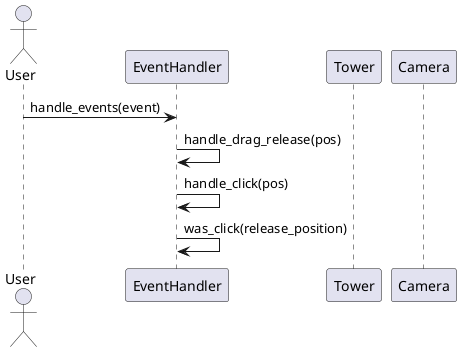@startuml

actor User
participant EventHandler
participant Tower
participant Camera

User -> EventHandler: handle_events(event)
EventHandler -> EventHandler: handle_drag_release(pos)
EventHandler -> EventHandler: handle_click(pos)
EventHandler -> EventHandler: was_click(release_position)

@enduml


@startuml

package "Event Handling" {
    [EventHandler]
}

[Tower] -down-> [EventHandler]
[CurrencyHandler] -down-> [EventHandler]
[Camera] -down-> [EventHandler]
[TileMap] -down-> [EventHandler]
[StateHandler] -down-> [EventHandler]

@enduml
